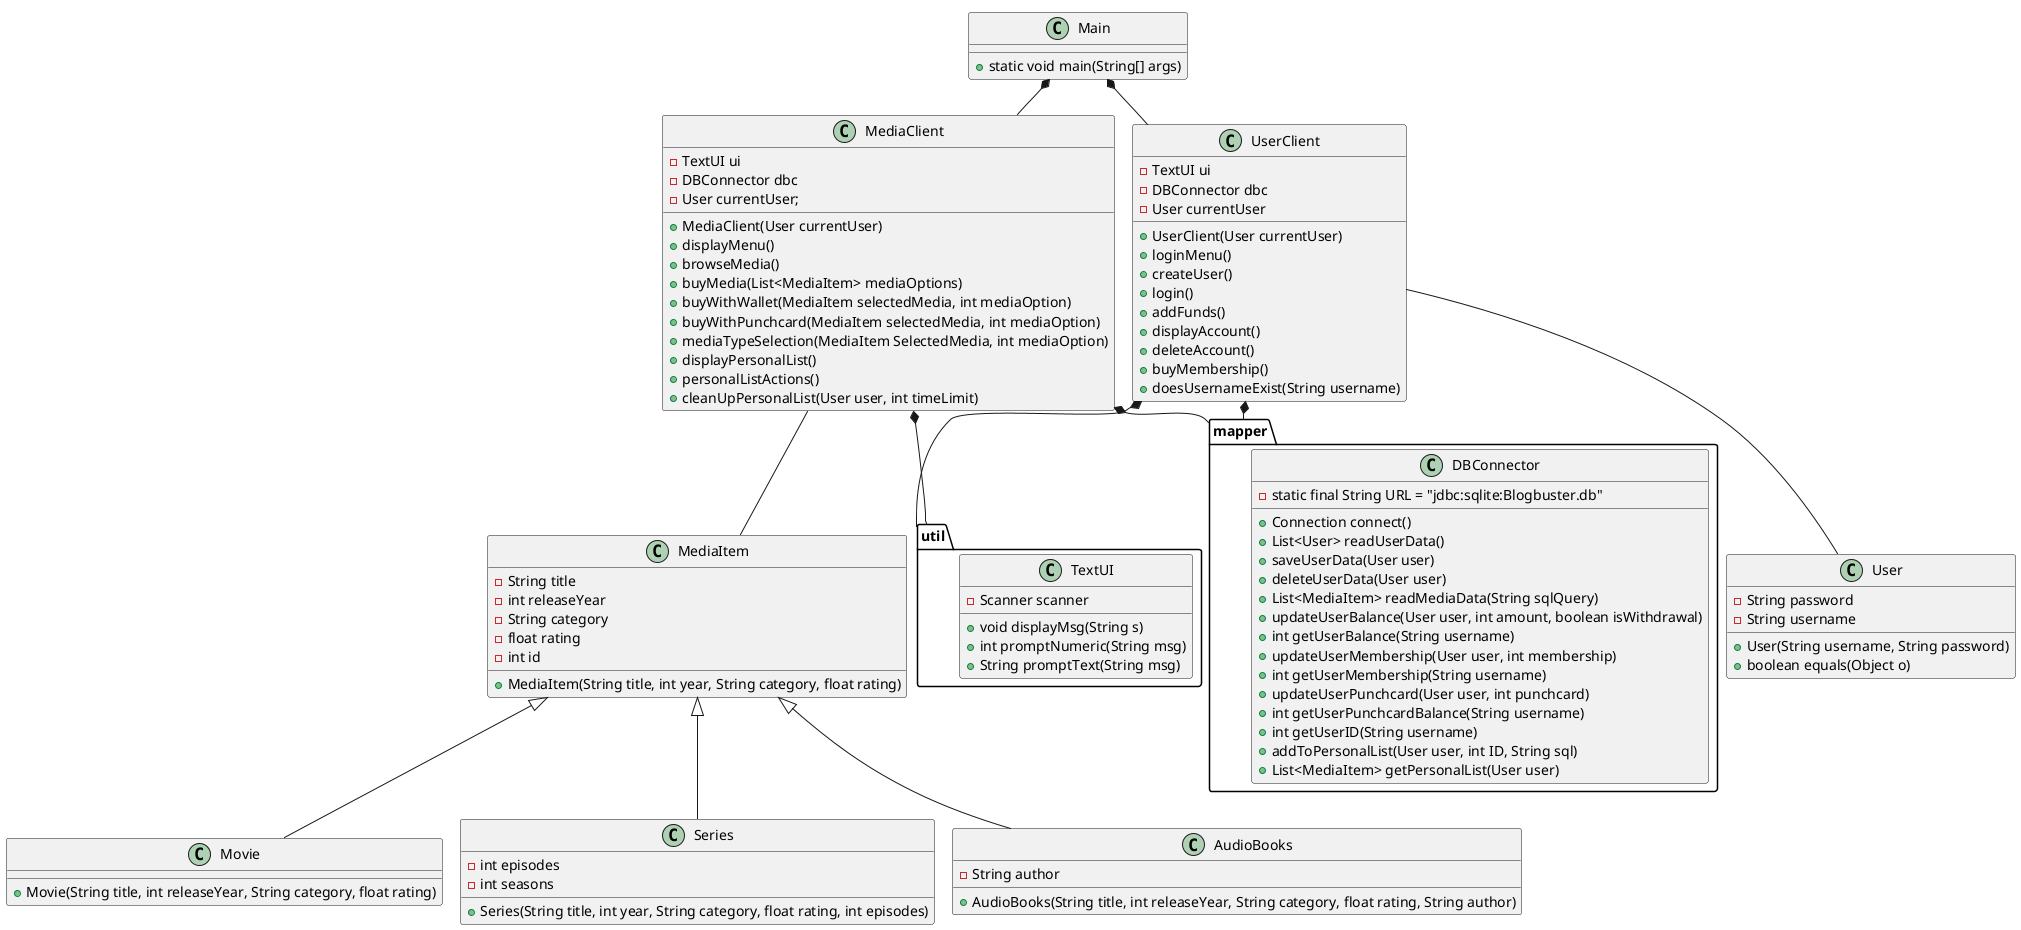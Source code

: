 @startuml
!pragma layout smetana

class Main{
+ static void main(String[] args)

}

class MediaItem{
- String title
- int releaseYear
- String category
- float rating
- int id
+MediaItem(String title, int year, String category, float rating)

}

class MediaClient{
-TextUI ui
-DBConnector dbc
-User currentUser;
+MediaClient(User currentUser)
+displayMenu()
+browseMedia()
+buyMedia(List<MediaItem> mediaOptions)
+buyWithWallet(MediaItem selectedMedia, int mediaOption)
+buyWithPunchcard(MediaItem selectedMedia, int mediaOption)
+mediaTypeSelection(MediaItem SelectedMedia, int mediaOption)
+displayPersonalList()
+personalListActions()
+cleanUpPersonalList(User user, int timeLimit)

}


class User{
-String password
-String username
+User(String username, String password)
+boolean equals(Object o)
}


class Movie{

+ Movie(String title, int releaseYear, String category, float rating)
}

class Series{
- int episodes
- int seasons
+Series(String title, int year, String category, float rating, int episodes)
}

class AudioBooks{
- String author
+ AudioBooks(String title, int releaseYear, String category, float rating, String author)
}


class UserClient{
-TextUI ui
-DBConnector dbc
-User currentUser
+UserClient(User currentUser)
+loginMenu()
+createUser()
+login()
+addFunds()
+displayAccount()
+deleteAccount()
+buyMembership()
+doesUsernameExist(String username)
}


package "util" {
class TextUI{
- Scanner scanner
+void displayMsg(String s)
+int promptNumeric(String msg)
+String promptText(String msg)
}
}

package "mapper" {
class DBConnector{
-static final String URL = "jdbc:sqlite:Blogbuster.db"
+Connection connect()
+List<User> readUserData()
+saveUserData(User user)
+deleteUserData(User user)
+List<MediaItem> readMediaData(String sqlQuery)
+updateUserBalance(User user, int amount, boolean isWithdrawal)
+int getUserBalance(String username)
+updateUserMembership(User user, int membership)
+int getUserMembership(String username)
+updateUserPunchcard(User user, int punchcard)
+int getUserPunchcardBalance(String username)
+int getUserID(String username)
+addToPersonalList(User user, int ID, String sql)
+List<MediaItem> getPersonalList(User user)
}
}


MediaItem<|--Series
MediaItem <|-- Movie
Main *-- MediaClient
MediaClient *-- "util"
MediaClient -- MediaItem
Main *-- UserClient
UserClient -- User
UserClient *--"util"
UserClient *-- "mapper"
MediaClient *-- "mapper"
MediaItem <|-- AudioBooks

@enduml